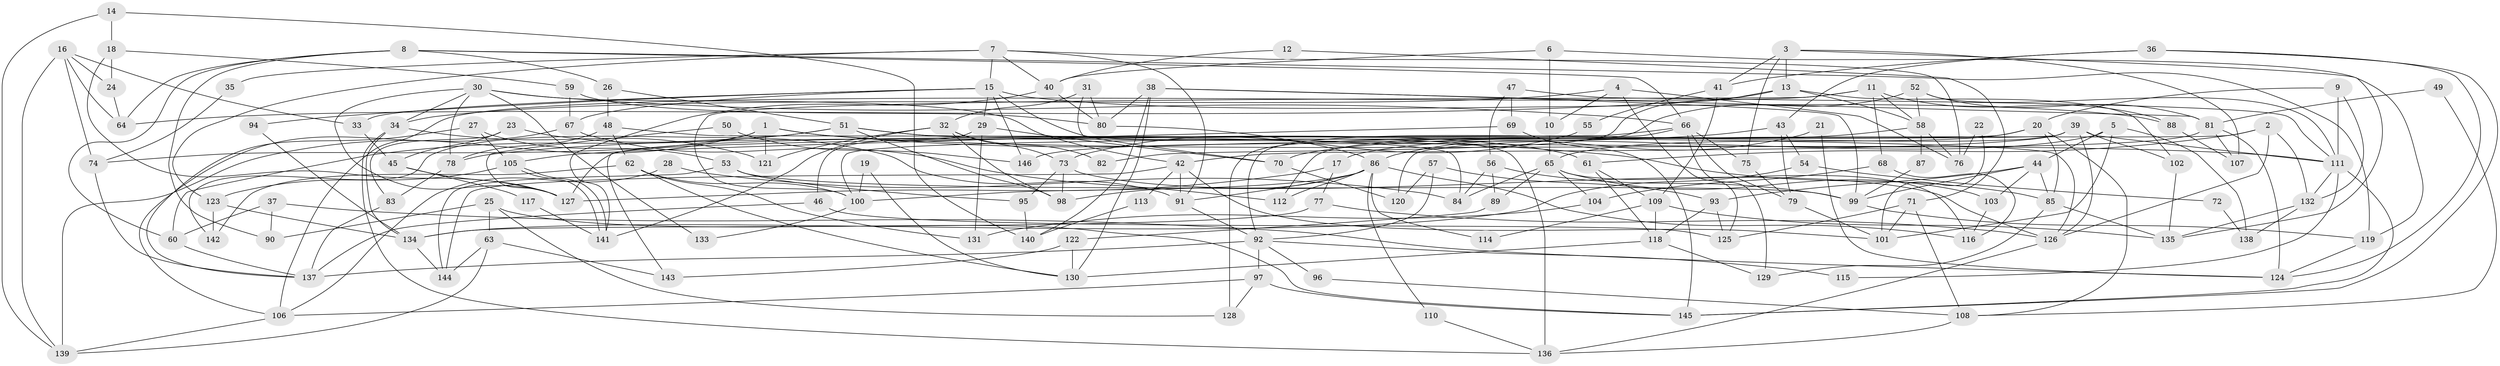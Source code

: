 // Generated by graph-tools (version 1.1) at 2025/11/02/27/25 16:11:19]
// undirected, 146 vertices, 292 edges
graph export_dot {
graph [start="1"]
  node [color=gray90,style=filled];
  1;
  2;
  3;
  4;
  5;
  6;
  7;
  8;
  9;
  10;
  11;
  12;
  13;
  14;
  15;
  16;
  17;
  18;
  19;
  20;
  21;
  22;
  23;
  24;
  25;
  26;
  27;
  28;
  29;
  30;
  31;
  32;
  33;
  34;
  35;
  36;
  37;
  38;
  39;
  40;
  41;
  42;
  43;
  44;
  45;
  46;
  47;
  48;
  49;
  50;
  51;
  52;
  53;
  54;
  55;
  56;
  57;
  58;
  59;
  60;
  61;
  62;
  63;
  64;
  65;
  66;
  67;
  68;
  69;
  70;
  71;
  72;
  73;
  74;
  75;
  76;
  77;
  78;
  79;
  80;
  81;
  82;
  83;
  84;
  85;
  86;
  87;
  88;
  89;
  90;
  91;
  92;
  93;
  94;
  95;
  96;
  97;
  98;
  99;
  100;
  101;
  102;
  103;
  104;
  105;
  106;
  107;
  108;
  109;
  110;
  111;
  112;
  113;
  114;
  115;
  116;
  117;
  118;
  119;
  120;
  121;
  122;
  123;
  124;
  125;
  126;
  127;
  128;
  129;
  130;
  131;
  132;
  133;
  134;
  135;
  136;
  137;
  138;
  139;
  140;
  141;
  142;
  143;
  144;
  145;
  146;
  1 -- 111;
  1 -- 74;
  1 -- 85;
  1 -- 121;
  1 -- 139;
  2 -- 61;
  2 -- 132;
  2 -- 120;
  2 -- 126;
  3 -- 75;
  3 -- 13;
  3 -- 41;
  3 -- 107;
  3 -- 135;
  4 -- 34;
  4 -- 125;
  4 -- 10;
  4 -- 76;
  5 -- 44;
  5 -- 101;
  5 -- 17;
  5 -- 138;
  6 -- 10;
  6 -- 40;
  6 -- 119;
  7 -- 91;
  7 -- 15;
  7 -- 35;
  7 -- 40;
  7 -- 76;
  7 -- 123;
  8 -- 119;
  8 -- 26;
  8 -- 60;
  8 -- 64;
  8 -- 66;
  8 -- 90;
  9 -- 132;
  9 -- 20;
  9 -- 111;
  10 -- 65;
  11 -- 106;
  11 -- 58;
  11 -- 68;
  11 -- 88;
  11 -- 100;
  12 -- 71;
  12 -- 40;
  13 -- 58;
  13 -- 102;
  13 -- 64;
  13 -- 82;
  14 -- 139;
  14 -- 140;
  14 -- 18;
  15 -- 29;
  15 -- 67;
  15 -- 33;
  15 -- 88;
  15 -- 94;
  15 -- 136;
  15 -- 146;
  16 -- 64;
  16 -- 33;
  16 -- 24;
  16 -- 74;
  16 -- 139;
  17 -- 127;
  17 -- 77;
  18 -- 24;
  18 -- 59;
  18 -- 127;
  19 -- 130;
  19 -- 100;
  20 -- 85;
  20 -- 127;
  20 -- 65;
  20 -- 108;
  21 -- 124;
  21 -- 86;
  22 -- 76;
  22 -- 101;
  23 -- 91;
  23 -- 83;
  23 -- 45;
  24 -- 64;
  25 -- 145;
  25 -- 63;
  25 -- 90;
  25 -- 128;
  26 -- 51;
  26 -- 48;
  27 -- 137;
  27 -- 105;
  27 -- 53;
  28 -- 84;
  28 -- 106;
  29 -- 70;
  29 -- 46;
  29 -- 131;
  30 -- 34;
  30 -- 66;
  30 -- 42;
  30 -- 78;
  30 -- 127;
  30 -- 133;
  31 -- 32;
  31 -- 80;
  31 -- 70;
  32 -- 98;
  32 -- 121;
  32 -- 73;
  32 -- 82;
  32 -- 141;
  33 -- 45;
  34 -- 134;
  34 -- 136;
  34 -- 121;
  35 -- 74;
  36 -- 145;
  36 -- 41;
  36 -- 43;
  36 -- 124;
  37 -- 90;
  37 -- 60;
  37 -- 124;
  38 -- 130;
  38 -- 81;
  38 -- 80;
  38 -- 99;
  38 -- 140;
  39 -- 111;
  39 -- 112;
  39 -- 42;
  39 -- 100;
  39 -- 102;
  39 -- 126;
  40 -- 141;
  40 -- 80;
  41 -- 109;
  41 -- 55;
  42 -- 91;
  42 -- 101;
  42 -- 113;
  42 -- 144;
  43 -- 78;
  43 -- 54;
  43 -- 79;
  44 -- 99;
  44 -- 85;
  44 -- 93;
  44 -- 103;
  45 -- 127;
  45 -- 117;
  46 -- 125;
  46 -- 137;
  47 -- 111;
  47 -- 56;
  47 -- 69;
  48 -- 62;
  48 -- 126;
  48 -- 78;
  49 -- 108;
  49 -- 81;
  50 -- 146;
  50 -- 127;
  51 -- 142;
  51 -- 98;
  51 -- 60;
  51 -- 61;
  51 -- 84;
  52 -- 58;
  52 -- 81;
  52 -- 111;
  52 -- 128;
  53 -- 99;
  53 -- 95;
  53 -- 144;
  54 -- 134;
  54 -- 72;
  55 -- 73;
  56 -- 99;
  56 -- 84;
  56 -- 89;
  57 -- 92;
  57 -- 93;
  57 -- 120;
  58 -- 76;
  58 -- 70;
  58 -- 87;
  59 -- 80;
  59 -- 67;
  60 -- 137;
  61 -- 109;
  61 -- 118;
  62 -- 131;
  62 -- 100;
  62 -- 130;
  62 -- 142;
  63 -- 144;
  63 -- 139;
  63 -- 143;
  65 -- 116;
  65 -- 84;
  65 -- 89;
  65 -- 103;
  65 -- 104;
  66 -- 92;
  66 -- 75;
  66 -- 79;
  66 -- 129;
  66 -- 143;
  67 -- 106;
  67 -- 112;
  68 -- 116;
  68 -- 104;
  69 -- 105;
  69 -- 145;
  70 -- 120;
  71 -- 101;
  71 -- 108;
  71 -- 125;
  72 -- 138;
  73 -- 126;
  73 -- 95;
  73 -- 98;
  74 -- 137;
  75 -- 79;
  77 -- 126;
  77 -- 134;
  78 -- 83;
  79 -- 101;
  80 -- 86;
  81 -- 107;
  81 -- 124;
  81 -- 146;
  83 -- 137;
  85 -- 129;
  85 -- 135;
  86 -- 100;
  86 -- 91;
  86 -- 98;
  86 -- 110;
  86 -- 112;
  86 -- 114;
  86 -- 116;
  87 -- 99;
  88 -- 107;
  89 -- 122;
  91 -- 92;
  92 -- 97;
  92 -- 96;
  92 -- 115;
  92 -- 137;
  93 -- 118;
  93 -- 125;
  94 -- 134;
  95 -- 140;
  96 -- 108;
  97 -- 128;
  97 -- 145;
  97 -- 106;
  99 -- 119;
  100 -- 133;
  102 -- 135;
  103 -- 116;
  104 -- 131;
  105 -- 123;
  105 -- 141;
  105 -- 141;
  106 -- 139;
  108 -- 136;
  109 -- 135;
  109 -- 118;
  109 -- 114;
  110 -- 136;
  111 -- 115;
  111 -- 132;
  111 -- 145;
  113 -- 140;
  117 -- 141;
  118 -- 130;
  118 -- 129;
  119 -- 124;
  122 -- 143;
  122 -- 130;
  123 -- 134;
  123 -- 142;
  126 -- 136;
  132 -- 135;
  132 -- 138;
  134 -- 144;
}
